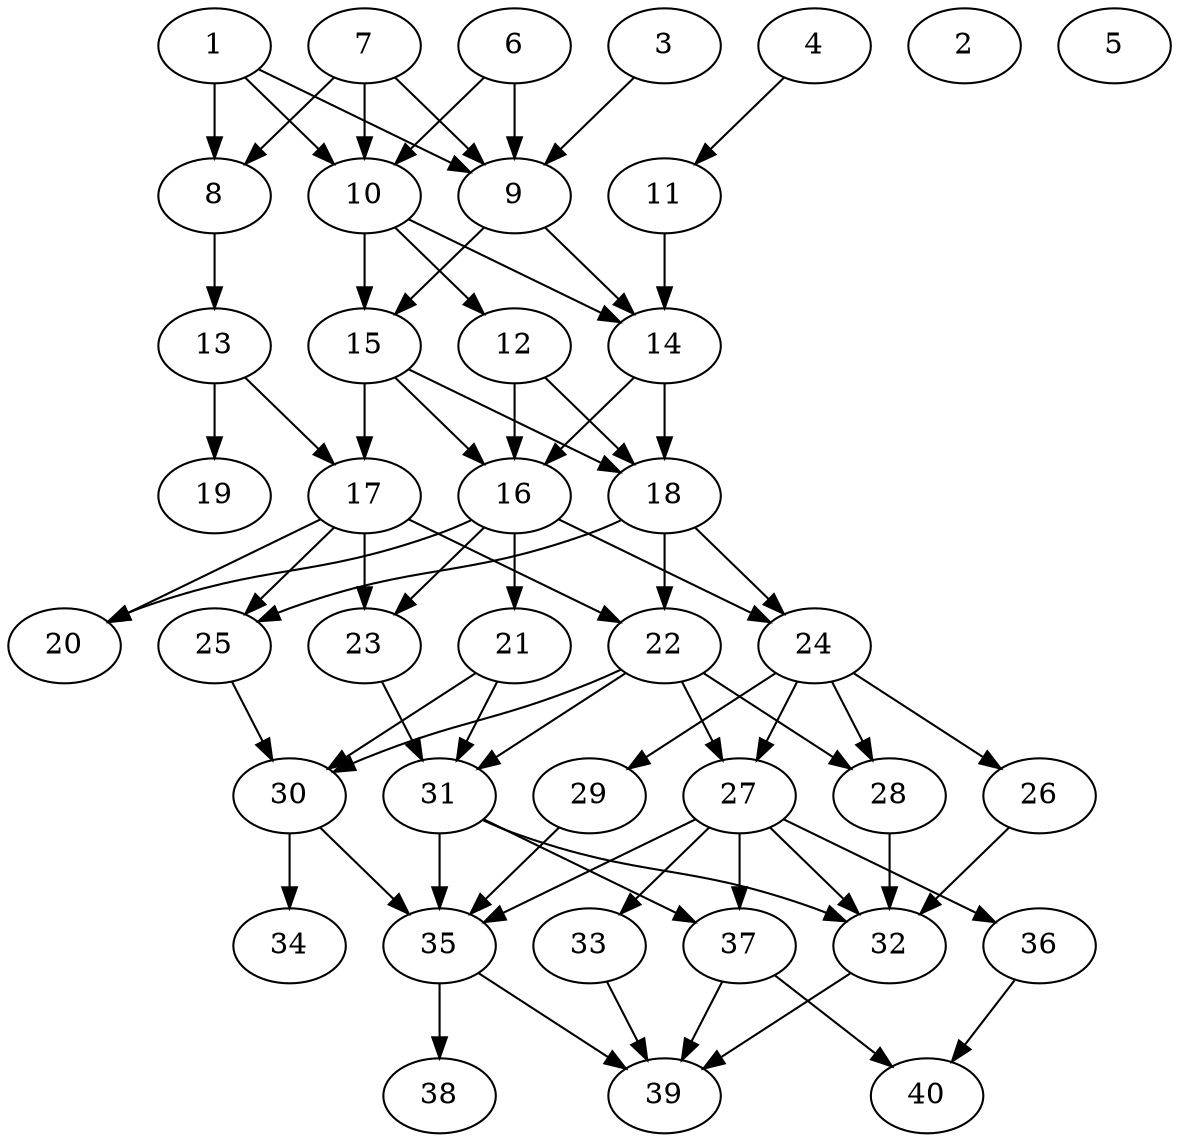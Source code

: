 // DAG automatically generated by daggen at Thu Oct  3 14:06:49 2019
// ./daggen --dot -n 40 --ccr 0.3 --fat 0.5 --regular 0.7 --density 0.6 --mindata 5242880 --maxdata 52428800 
digraph G {
  1 [size="132055040", alpha="0.14", expect_size="39616512"] 
  1 -> 8 [size ="39616512"]
  1 -> 9 [size ="39616512"]
  1 -> 10 [size ="39616512"]
  2 [size="167857493", alpha="0.05", expect_size="50357248"] 
  3 [size="72099840", alpha="0.15", expect_size="21629952"] 
  3 -> 9 [size ="21629952"]
  4 [size="87237973", alpha="0.09", expect_size="26171392"] 
  4 -> 11 [size ="26171392"]
  5 [size="110977707", alpha="0.10", expect_size="33293312"] 
  6 [size="94068053", alpha="0.02", expect_size="28220416"] 
  6 -> 9 [size ="28220416"]
  6 -> 10 [size ="28220416"]
  7 [size="65860267", alpha="0.03", expect_size="19758080"] 
  7 -> 8 [size ="19758080"]
  7 -> 9 [size ="19758080"]
  7 -> 10 [size ="19758080"]
  8 [size="165021013", alpha="0.02", expect_size="49506304"] 
  8 -> 13 [size ="49506304"]
  9 [size="18780160", alpha="0.02", expect_size="5634048"] 
  9 -> 14 [size ="5634048"]
  9 -> 15 [size ="5634048"]
  10 [size="110493013", alpha="0.13", expect_size="33147904"] 
  10 -> 12 [size ="33147904"]
  10 -> 14 [size ="33147904"]
  10 -> 15 [size ="33147904"]
  11 [size="123968853", alpha="0.05", expect_size="37190656"] 
  11 -> 14 [size ="37190656"]
  12 [size="76032000", alpha="0.08", expect_size="22809600"] 
  12 -> 16 [size ="22809600"]
  12 -> 18 [size ="22809600"]
  13 [size="112691200", alpha="0.02", expect_size="33807360"] 
  13 -> 17 [size ="33807360"]
  13 -> 19 [size ="33807360"]
  14 [size="73765547", alpha="0.02", expect_size="22129664"] 
  14 -> 16 [size ="22129664"]
  14 -> 18 [size ="22129664"]
  15 [size="144875520", alpha="0.16", expect_size="43462656"] 
  15 -> 16 [size ="43462656"]
  15 -> 17 [size ="43462656"]
  15 -> 18 [size ="43462656"]
  16 [size="68017493", alpha="0.02", expect_size="20405248"] 
  16 -> 20 [size ="20405248"]
  16 -> 21 [size ="20405248"]
  16 -> 23 [size ="20405248"]
  16 -> 24 [size ="20405248"]
  17 [size="87217493", alpha="0.14", expect_size="26165248"] 
  17 -> 20 [size ="26165248"]
  17 -> 22 [size ="26165248"]
  17 -> 23 [size ="26165248"]
  17 -> 25 [size ="26165248"]
  18 [size="110124373", alpha="0.00", expect_size="33037312"] 
  18 -> 22 [size ="33037312"]
  18 -> 24 [size ="33037312"]
  18 -> 25 [size ="33037312"]
  19 [size="123845973", alpha="0.09", expect_size="37153792"] 
  20 [size="141697707", alpha="0.10", expect_size="42509312"] 
  21 [size="86947840", alpha="0.06", expect_size="26084352"] 
  21 -> 30 [size ="26084352"]
  21 -> 31 [size ="26084352"]
  22 [size="129795413", alpha="0.01", expect_size="38938624"] 
  22 -> 27 [size ="38938624"]
  22 -> 28 [size ="38938624"]
  22 -> 30 [size ="38938624"]
  22 -> 31 [size ="38938624"]
  23 [size="32320853", alpha="0.03", expect_size="9696256"] 
  23 -> 31 [size ="9696256"]
  24 [size="44479147", alpha="0.14", expect_size="13343744"] 
  24 -> 26 [size ="13343744"]
  24 -> 27 [size ="13343744"]
  24 -> 28 [size ="13343744"]
  24 -> 29 [size ="13343744"]
  25 [size="63798613", alpha="0.17", expect_size="19139584"] 
  25 -> 30 [size ="19139584"]
  26 [size="32532480", alpha="0.10", expect_size="9759744"] 
  26 -> 32 [size ="9759744"]
  27 [size="51705173", alpha="0.09", expect_size="15511552"] 
  27 -> 32 [size ="15511552"]
  27 -> 33 [size ="15511552"]
  27 -> 35 [size ="15511552"]
  27 -> 36 [size ="15511552"]
  27 -> 37 [size ="15511552"]
  28 [size="164543147", alpha="0.06", expect_size="49362944"] 
  28 -> 32 [size ="49362944"]
  29 [size="166406827", alpha="0.04", expect_size="49922048"] 
  29 -> 35 [size ="49922048"]
  30 [size="76858027", alpha="0.13", expect_size="23057408"] 
  30 -> 34 [size ="23057408"]
  30 -> 35 [size ="23057408"]
  31 [size="156258987", alpha="0.17", expect_size="46877696"] 
  31 -> 32 [size ="46877696"]
  31 -> 35 [size ="46877696"]
  31 -> 37 [size ="46877696"]
  32 [size="47329280", alpha="0.07", expect_size="14198784"] 
  32 -> 39 [size ="14198784"]
  33 [size="57736533", alpha="0.10", expect_size="17320960"] 
  33 -> 39 [size ="17320960"]
  34 [size="84821333", alpha="0.19", expect_size="25446400"] 
  35 [size="41062400", alpha="0.05", expect_size="12318720"] 
  35 -> 38 [size ="12318720"]
  35 -> 39 [size ="12318720"]
  36 [size="19957760", alpha="0.18", expect_size="5987328"] 
  36 -> 40 [size ="5987328"]
  37 [size="98106027", alpha="0.19", expect_size="29431808"] 
  37 -> 39 [size ="29431808"]
  37 -> 40 [size ="29431808"]
  38 [size="166604800", alpha="0.12", expect_size="49981440"] 
  39 [size="58432853", alpha="0.19", expect_size="17529856"] 
  40 [size="89460053", alpha="0.01", expect_size="26838016"] 
}
